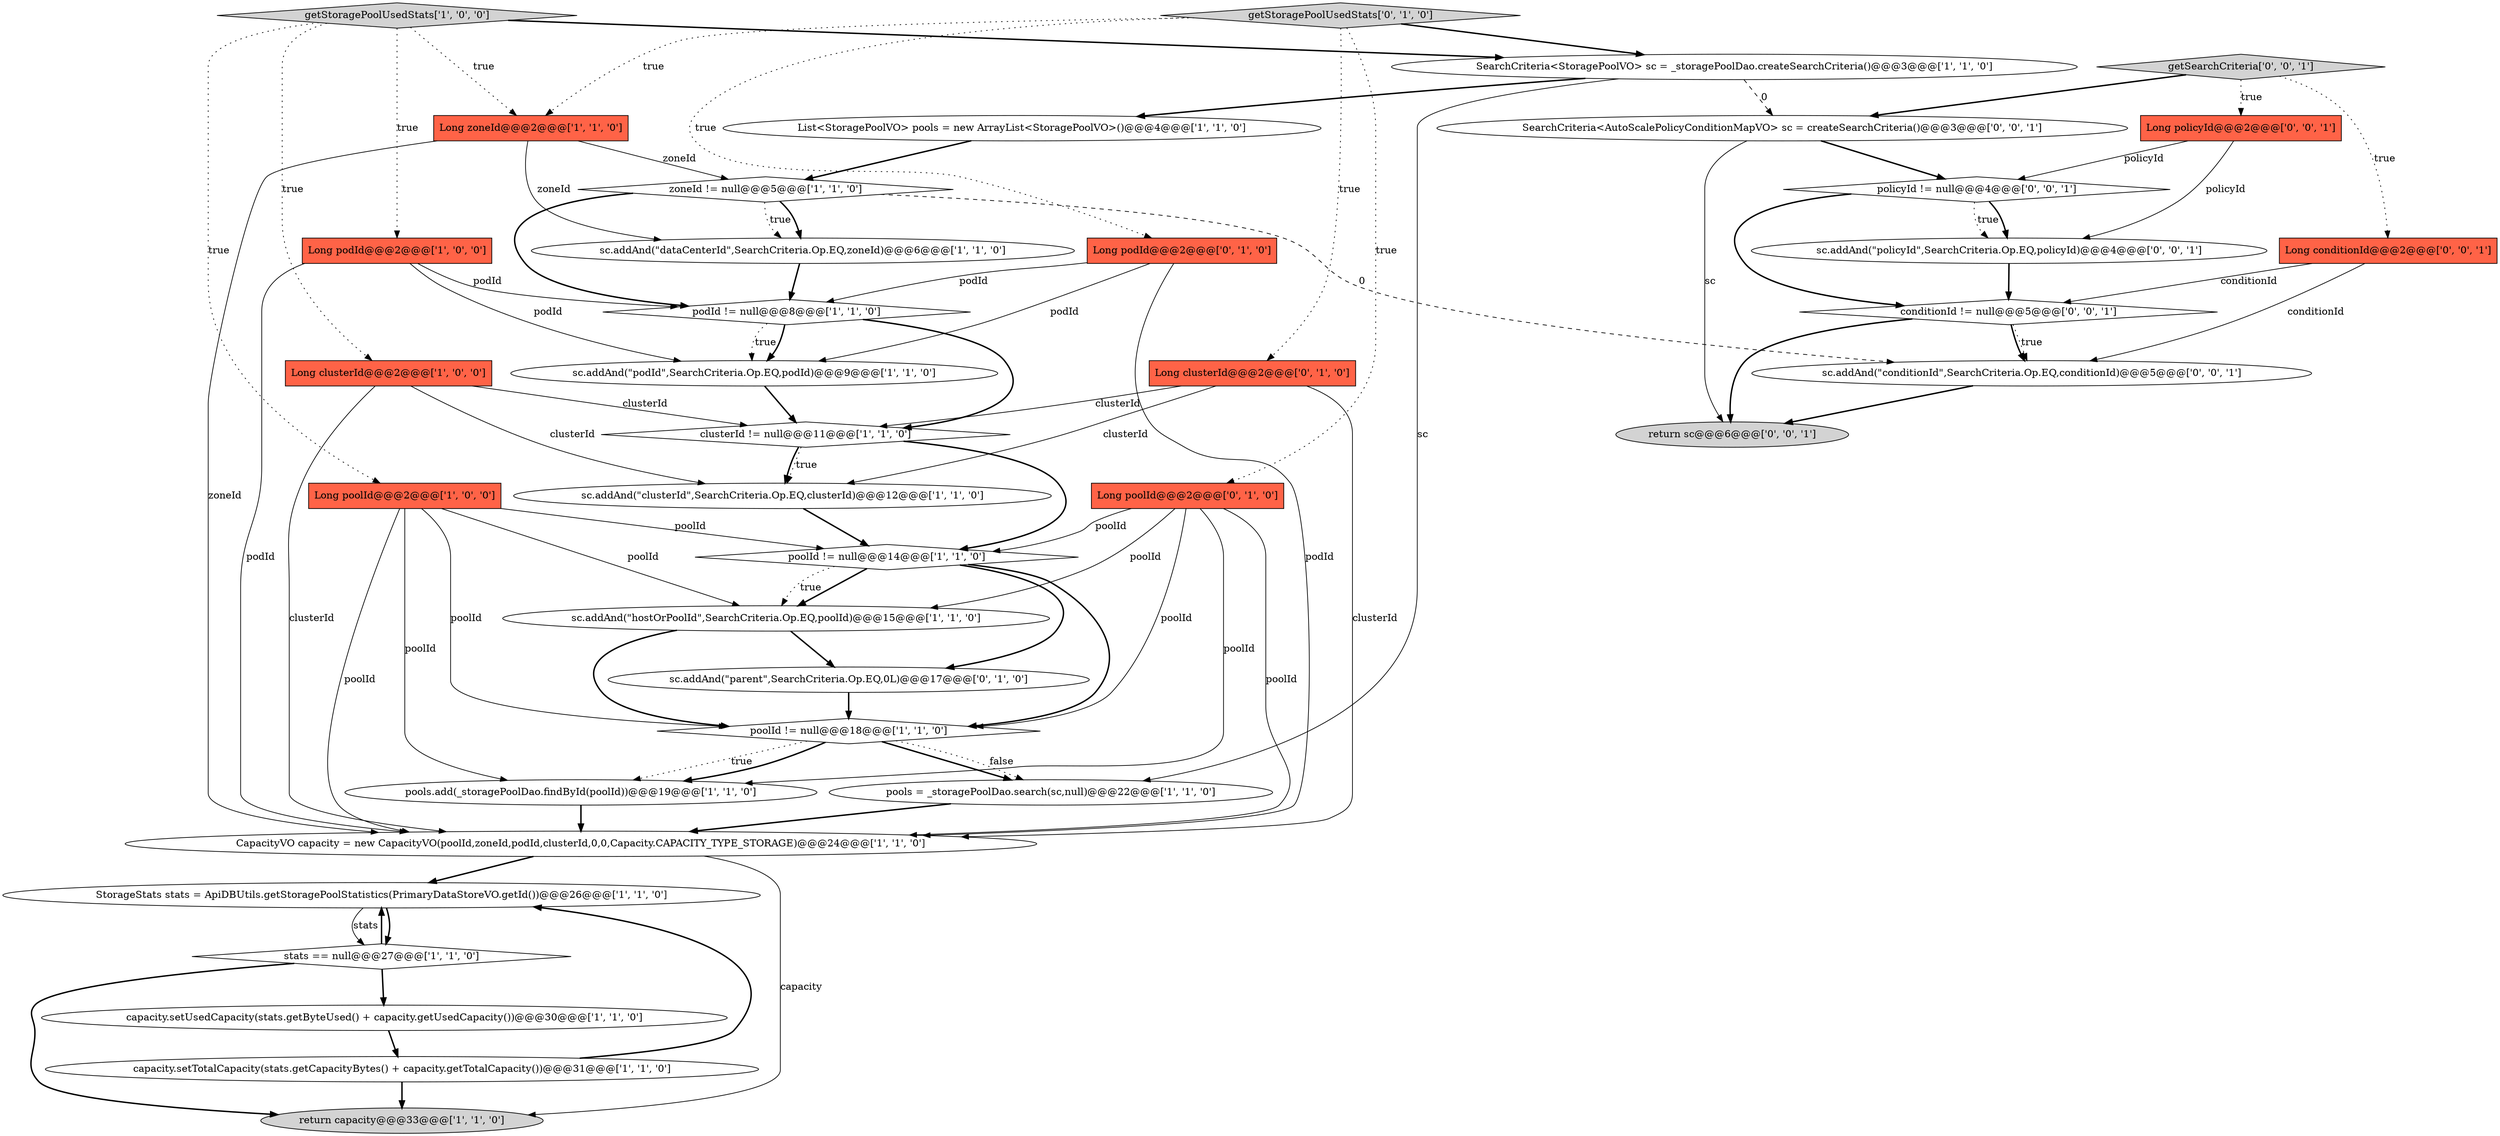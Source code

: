 digraph {
9 [style = filled, label = "List<StoragePoolVO> pools = new ArrayList<StoragePoolVO>()@@@4@@@['1', '1', '0']", fillcolor = white, shape = ellipse image = "AAA0AAABBB1BBB"];
6 [style = filled, label = "SearchCriteria<StoragePoolVO> sc = _storagePoolDao.createSearchCriteria()@@@3@@@['1', '1', '0']", fillcolor = white, shape = ellipse image = "AAA0AAABBB1BBB"];
25 [style = filled, label = "Long clusterId@@@2@@@['0', '1', '0']", fillcolor = tomato, shape = box image = "AAA0AAABBB2BBB"];
30 [style = filled, label = "conditionId != null@@@5@@@['0', '0', '1']", fillcolor = white, shape = diamond image = "AAA0AAABBB3BBB"];
19 [style = filled, label = "stats == null@@@27@@@['1', '1', '0']", fillcolor = white, shape = diamond image = "AAA0AAABBB1BBB"];
8 [style = filled, label = "return capacity@@@33@@@['1', '1', '0']", fillcolor = lightgray, shape = ellipse image = "AAA0AAABBB1BBB"];
34 [style = filled, label = "policyId != null@@@4@@@['0', '0', '1']", fillcolor = white, shape = diamond image = "AAA0AAABBB3BBB"];
17 [style = filled, label = "Long zoneId@@@2@@@['1', '1', '0']", fillcolor = tomato, shape = box image = "AAA0AAABBB1BBB"];
0 [style = filled, label = "podId != null@@@8@@@['1', '1', '0']", fillcolor = white, shape = diamond image = "AAA0AAABBB1BBB"];
11 [style = filled, label = "zoneId != null@@@5@@@['1', '1', '0']", fillcolor = white, shape = diamond image = "AAA0AAABBB1BBB"];
1 [style = filled, label = "sc.addAnd(\"hostOrPoolId\",SearchCriteria.Op.EQ,poolId)@@@15@@@['1', '1', '0']", fillcolor = white, shape = ellipse image = "AAA0AAABBB1BBB"];
33 [style = filled, label = "getSearchCriteria['0', '0', '1']", fillcolor = lightgray, shape = diamond image = "AAA0AAABBB3BBB"];
4 [style = filled, label = "getStoragePoolUsedStats['1', '0', '0']", fillcolor = lightgray, shape = diamond image = "AAA0AAABBB1BBB"];
16 [style = filled, label = "CapacityVO capacity = new CapacityVO(poolId,zoneId,podId,clusterId,0,0,Capacity.CAPACITY_TYPE_STORAGE)@@@24@@@['1', '1', '0']", fillcolor = white, shape = ellipse image = "AAA0AAABBB1BBB"];
13 [style = filled, label = "Long clusterId@@@2@@@['1', '0', '0']", fillcolor = tomato, shape = box image = "AAA0AAABBB1BBB"];
27 [style = filled, label = "Long poolId@@@2@@@['0', '1', '0']", fillcolor = tomato, shape = box image = "AAA0AAABBB2BBB"];
10 [style = filled, label = "sc.addAnd(\"dataCenterId\",SearchCriteria.Op.EQ,zoneId)@@@6@@@['1', '1', '0']", fillcolor = white, shape = ellipse image = "AAA0AAABBB1BBB"];
24 [style = filled, label = "Long podId@@@2@@@['0', '1', '0']", fillcolor = tomato, shape = box image = "AAA0AAABBB2BBB"];
37 [style = filled, label = "Long conditionId@@@2@@@['0', '0', '1']", fillcolor = tomato, shape = box image = "AAA0AAABBB3BBB"];
29 [style = filled, label = "Long policyId@@@2@@@['0', '0', '1']", fillcolor = tomato, shape = box image = "AAA0AAABBB3BBB"];
31 [style = filled, label = "return sc@@@6@@@['0', '0', '1']", fillcolor = lightgray, shape = ellipse image = "AAA0AAABBB3BBB"];
35 [style = filled, label = "sc.addAnd(\"conditionId\",SearchCriteria.Op.EQ,conditionId)@@@5@@@['0', '0', '1']", fillcolor = white, shape = ellipse image = "AAA0AAABBB3BBB"];
22 [style = filled, label = "clusterId != null@@@11@@@['1', '1', '0']", fillcolor = white, shape = diamond image = "AAA0AAABBB1BBB"];
28 [style = filled, label = "sc.addAnd(\"parent\",SearchCriteria.Op.EQ,0L)@@@17@@@['0', '1', '0']", fillcolor = white, shape = ellipse image = "AAA1AAABBB2BBB"];
21 [style = filled, label = "pools = _storagePoolDao.search(sc,null)@@@22@@@['1', '1', '0']", fillcolor = white, shape = ellipse image = "AAA0AAABBB1BBB"];
26 [style = filled, label = "getStoragePoolUsedStats['0', '1', '0']", fillcolor = lightgray, shape = diamond image = "AAA0AAABBB2BBB"];
7 [style = filled, label = "Long poolId@@@2@@@['1', '0', '0']", fillcolor = tomato, shape = box image = "AAA0AAABBB1BBB"];
14 [style = filled, label = "sc.addAnd(\"clusterId\",SearchCriteria.Op.EQ,clusterId)@@@12@@@['1', '1', '0']", fillcolor = white, shape = ellipse image = "AAA0AAABBB1BBB"];
36 [style = filled, label = "SearchCriteria<AutoScalePolicyConditionMapVO> sc = createSearchCriteria()@@@3@@@['0', '0', '1']", fillcolor = white, shape = ellipse image = "AAA0AAABBB3BBB"];
18 [style = filled, label = "poolId != null@@@18@@@['1', '1', '0']", fillcolor = white, shape = diamond image = "AAA0AAABBB1BBB"];
23 [style = filled, label = "pools.add(_storagePoolDao.findById(poolId))@@@19@@@['1', '1', '0']", fillcolor = white, shape = ellipse image = "AAA0AAABBB1BBB"];
32 [style = filled, label = "sc.addAnd(\"policyId\",SearchCriteria.Op.EQ,policyId)@@@4@@@['0', '0', '1']", fillcolor = white, shape = ellipse image = "AAA0AAABBB3BBB"];
2 [style = filled, label = "StorageStats stats = ApiDBUtils.getStoragePoolStatistics(PrimaryDataStoreVO.getId())@@@26@@@['1', '1', '0']", fillcolor = white, shape = ellipse image = "AAA0AAABBB1BBB"];
20 [style = filled, label = "capacity.setUsedCapacity(stats.getByteUsed() + capacity.getUsedCapacity())@@@30@@@['1', '1', '0']", fillcolor = white, shape = ellipse image = "AAA0AAABBB1BBB"];
12 [style = filled, label = "sc.addAnd(\"podId\",SearchCriteria.Op.EQ,podId)@@@9@@@['1', '1', '0']", fillcolor = white, shape = ellipse image = "AAA0AAABBB1BBB"];
5 [style = filled, label = "Long podId@@@2@@@['1', '0', '0']", fillcolor = tomato, shape = box image = "AAA0AAABBB1BBB"];
15 [style = filled, label = "poolId != null@@@14@@@['1', '1', '0']", fillcolor = white, shape = diamond image = "AAA0AAABBB1BBB"];
3 [style = filled, label = "capacity.setTotalCapacity(stats.getCapacityBytes() + capacity.getTotalCapacity())@@@31@@@['1', '1', '0']", fillcolor = white, shape = ellipse image = "AAA0AAABBB1BBB"];
4->6 [style = bold, label=""];
15->1 [style = bold, label=""];
15->1 [style = dotted, label="true"];
4->7 [style = dotted, label="true"];
19->8 [style = bold, label=""];
25->22 [style = solid, label="clusterId"];
23->16 [style = bold, label=""];
25->16 [style = solid, label="clusterId"];
1->18 [style = bold, label=""];
4->17 [style = dotted, label="true"];
7->15 [style = solid, label="poolId"];
27->15 [style = solid, label="poolId"];
13->22 [style = solid, label="clusterId"];
5->16 [style = solid, label="podId"];
17->16 [style = solid, label="zoneId"];
22->14 [style = bold, label=""];
33->37 [style = dotted, label="true"];
17->10 [style = solid, label="zoneId"];
28->18 [style = bold, label=""];
18->21 [style = bold, label=""];
4->5 [style = dotted, label="true"];
30->35 [style = bold, label=""];
13->16 [style = solid, label="clusterId"];
36->31 [style = solid, label="sc"];
11->10 [style = dotted, label="true"];
0->22 [style = bold, label=""];
24->16 [style = solid, label="podId"];
18->23 [style = dotted, label="true"];
6->21 [style = solid, label="sc"];
0->12 [style = dotted, label="true"];
5->12 [style = solid, label="podId"];
25->14 [style = solid, label="clusterId"];
27->23 [style = solid, label="poolId"];
30->31 [style = bold, label=""];
16->2 [style = bold, label=""];
7->23 [style = solid, label="poolId"];
0->12 [style = bold, label=""];
3->8 [style = bold, label=""];
19->2 [style = bold, label=""];
16->8 [style = solid, label="capacity"];
4->13 [style = dotted, label="true"];
34->30 [style = bold, label=""];
26->17 [style = dotted, label="true"];
11->35 [style = dashed, label="0"];
17->11 [style = solid, label="zoneId"];
20->3 [style = bold, label=""];
27->1 [style = solid, label="poolId"];
27->16 [style = solid, label="poolId"];
35->31 [style = bold, label=""];
15->18 [style = bold, label=""];
3->2 [style = bold, label=""];
1->28 [style = bold, label=""];
11->0 [style = bold, label=""];
21->16 [style = bold, label=""];
29->34 [style = solid, label="policyId"];
37->35 [style = solid, label="conditionId"];
7->18 [style = solid, label="poolId"];
7->1 [style = solid, label="poolId"];
2->19 [style = bold, label=""];
11->10 [style = bold, label=""];
7->16 [style = solid, label="poolId"];
26->24 [style = dotted, label="true"];
33->29 [style = dotted, label="true"];
6->36 [style = dashed, label="0"];
24->0 [style = solid, label="podId"];
14->15 [style = bold, label=""];
10->0 [style = bold, label=""];
18->23 [style = bold, label=""];
37->30 [style = solid, label="conditionId"];
27->18 [style = solid, label="poolId"];
26->6 [style = bold, label=""];
9->11 [style = bold, label=""];
26->25 [style = dotted, label="true"];
19->20 [style = bold, label=""];
22->15 [style = bold, label=""];
30->35 [style = dotted, label="true"];
12->22 [style = bold, label=""];
6->9 [style = bold, label=""];
29->32 [style = solid, label="policyId"];
15->28 [style = bold, label=""];
34->32 [style = dotted, label="true"];
36->34 [style = bold, label=""];
22->14 [style = dotted, label="true"];
18->21 [style = dotted, label="false"];
2->19 [style = solid, label="stats"];
5->0 [style = solid, label="podId"];
24->12 [style = solid, label="podId"];
32->30 [style = bold, label=""];
13->14 [style = solid, label="clusterId"];
26->27 [style = dotted, label="true"];
33->36 [style = bold, label=""];
34->32 [style = bold, label=""];
}
